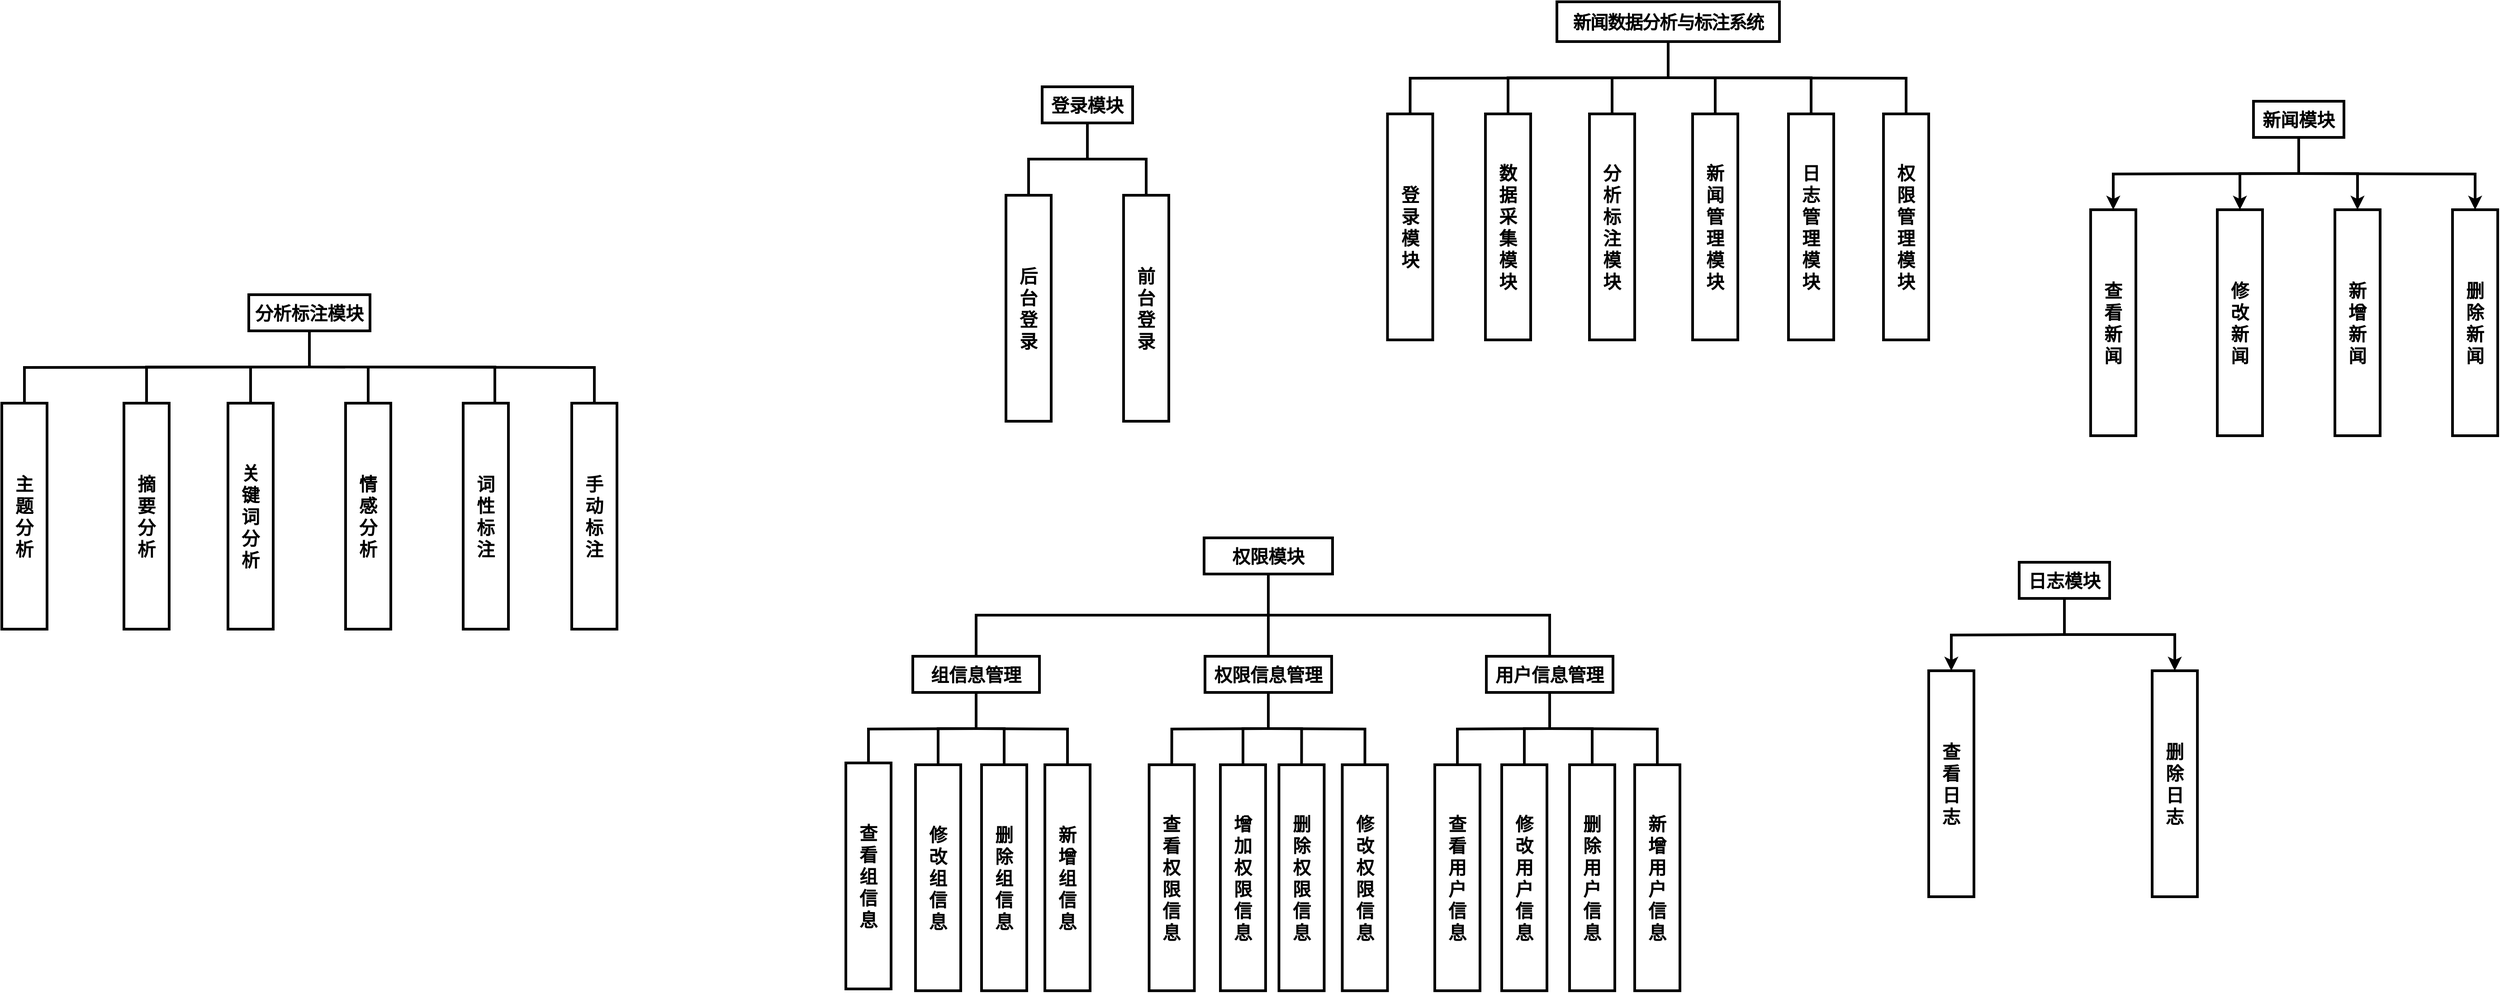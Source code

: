 <mxfile version="26.2.14">
  <diagram name="第 1 页" id="wNZx7SyFyyRfFWTo70jK">
    <mxGraphModel dx="2667" dy="729" grid="0" gridSize="10" guides="1" tooltips="1" connect="1" arrows="1" fold="1" page="0" pageScale="1" pageWidth="827" pageHeight="1169" math="0" shadow="0">
      <root>
        <mxCell id="0" />
        <mxCell id="1" parent="0" />
        <mxCell id="DOAJAbYyy1WLWtL5gkmH-6" style="edgeStyle=orthogonalEdgeStyle;rounded=0;orthogonalLoop=1;jettySize=auto;html=1;entryX=0.5;entryY=0;entryDx=0;entryDy=0;strokeWidth=3;fontSize=20;fontStyle=1;endArrow=none;startFill=0;" parent="1" target="DOAJAbYyy1WLWtL5gkmH-3" edge="1">
          <mxGeometry relative="1" as="geometry">
            <mxPoint x="440" y="250" as="sourcePoint" />
          </mxGeometry>
        </mxCell>
        <mxCell id="DOAJAbYyy1WLWtL5gkmH-7" style="edgeStyle=orthogonalEdgeStyle;rounded=0;orthogonalLoop=1;jettySize=auto;html=1;entryX=0.5;entryY=0;entryDx=0;entryDy=0;strokeWidth=3;fontSize=20;fontStyle=1;endArrow=none;startFill=0;" parent="1" source="DOAJAbYyy1WLWtL5gkmH-1" target="DOAJAbYyy1WLWtL5gkmH-2" edge="1">
          <mxGeometry relative="1" as="geometry" />
        </mxCell>
        <mxCell id="DOAJAbYyy1WLWtL5gkmH-9" style="edgeStyle=orthogonalEdgeStyle;rounded=0;orthogonalLoop=1;jettySize=auto;html=1;entryX=0.5;entryY=0;entryDx=0;entryDy=0;strokeWidth=3;fontSize=20;fontStyle=1;endArrow=none;startFill=0;" parent="1" target="DOAJAbYyy1WLWtL5gkmH-5" edge="1">
          <mxGeometry relative="1" as="geometry">
            <mxPoint x="440" y="250" as="sourcePoint" />
          </mxGeometry>
        </mxCell>
        <mxCell id="2Rs48mxPkC5bB08ID7a5-3" style="edgeStyle=orthogonalEdgeStyle;rounded=0;orthogonalLoop=1;jettySize=auto;html=1;exitX=0.5;exitY=1;exitDx=0;exitDy=0;strokeWidth=3;fontSize=20;fontStyle=1;endArrow=none;startFill=0;" parent="1" source="DOAJAbYyy1WLWtL5gkmH-1" target="2Rs48mxPkC5bB08ID7a5-1" edge="1">
          <mxGeometry relative="1" as="geometry" />
        </mxCell>
        <mxCell id="2Rs48mxPkC5bB08ID7a5-4" style="edgeStyle=orthogonalEdgeStyle;rounded=0;orthogonalLoop=1;jettySize=auto;html=1;entryX=0.5;entryY=0;entryDx=0;entryDy=0;exitX=0.5;exitY=1;exitDx=0;exitDy=0;strokeWidth=3;fontSize=20;fontStyle=1;endArrow=none;startFill=0;" parent="1" source="DOAJAbYyy1WLWtL5gkmH-1" target="DOAJAbYyy1WLWtL5gkmH-4" edge="1">
          <mxGeometry relative="1" as="geometry" />
        </mxCell>
        <mxCell id="2Rs48mxPkC5bB08ID7a5-6" style="edgeStyle=orthogonalEdgeStyle;rounded=0;orthogonalLoop=1;jettySize=auto;html=1;entryX=0.5;entryY=0;entryDx=0;entryDy=0;strokeWidth=3;fontSize=20;fontStyle=1;endArrow=none;startFill=0;" parent="1" source="DOAJAbYyy1WLWtL5gkmH-1" target="2Rs48mxPkC5bB08ID7a5-5" edge="1">
          <mxGeometry relative="1" as="geometry" />
        </mxCell>
        <mxCell id="DOAJAbYyy1WLWtL5gkmH-1" value="&lt;span lang=&quot;ZH-CN&quot; style=&quot;text-align: start; line-height: 24px; font-family: SimHei; letter-spacing: -0.65pt;&quot;&gt;&lt;font&gt;新闻数据分析与标注系统&lt;/font&gt;&lt;/span&gt;&lt;span style=&quot;text-align: start;&quot;&gt;&lt;/span&gt;" style="whiteSpace=wrap;html=1;align=center;strokeWidth=3;fontSize=20;fontStyle=1" parent="1" vertex="1">
          <mxGeometry x="319" y="166" width="246" height="44" as="geometry" />
        </mxCell>
        <mxCell id="DOAJAbYyy1WLWtL5gkmH-2" value="&lt;div&gt;分&lt;/div&gt;&lt;div&gt;析&lt;/div&gt;&lt;div&gt;标&lt;/div&gt;&lt;div&gt;注&lt;/div&gt;&lt;div&gt;模&lt;/div&gt;&lt;div&gt;块&lt;/div&gt;" style="whiteSpace=wrap;html=1;align=center;strokeWidth=3;fontSize=20;fontStyle=1" parent="1" vertex="1">
          <mxGeometry x="355" y="290" width="50" height="250" as="geometry" />
        </mxCell>
        <mxCell id="DOAJAbYyy1WLWtL5gkmH-3" value="&lt;div&gt;&lt;span style=&quot;background-color: transparent; color: light-dark(rgb(0, 0, 0), rgb(255, 255, 255));&quot;&gt;登&lt;/span&gt;&lt;/div&gt;&lt;div&gt;录&lt;/div&gt;&lt;div&gt;&lt;span style=&quot;background-color: transparent; color: light-dark(rgb(0, 0, 0), rgb(255, 255, 255));&quot;&gt;模&lt;/span&gt;&lt;/div&gt;&lt;div&gt;&lt;span style=&quot;background-color: transparent; color: light-dark(rgb(0, 0, 0), rgb(255, 255, 255));&quot;&gt;块&lt;/span&gt;&lt;/div&gt;" style="whiteSpace=wrap;html=1;align=center;strokeWidth=3;fontSize=20;fontStyle=1" parent="1" vertex="1">
          <mxGeometry x="131.75" y="290" width="50" height="250" as="geometry" />
        </mxCell>
        <mxCell id="DOAJAbYyy1WLWtL5gkmH-4" value="日&lt;div&gt;志&lt;/div&gt;&lt;div&gt;管&lt;/div&gt;&lt;div&gt;理&lt;/div&gt;&lt;div&gt;模&lt;/div&gt;&lt;div&gt;块&lt;/div&gt;" style="whiteSpace=wrap;html=1;align=center;strokeWidth=3;fontSize=20;fontStyle=1" parent="1" vertex="1">
          <mxGeometry x="575" y="290" width="50" height="250" as="geometry" />
        </mxCell>
        <mxCell id="DOAJAbYyy1WLWtL5gkmH-5" value="权&lt;div&gt;限&lt;/div&gt;&lt;div&gt;&lt;span style=&quot;background-color: transparent; color: light-dark(rgb(0, 0, 0), rgb(255, 255, 255));&quot;&gt;管&lt;/span&gt;&lt;/div&gt;&lt;div&gt;&lt;span style=&quot;background-color: transparent; color: light-dark(rgb(0, 0, 0), rgb(255, 255, 255));&quot;&gt;理&lt;/span&gt;&lt;/div&gt;&lt;div&gt;&lt;span style=&quot;background-color: transparent; color: light-dark(rgb(0, 0, 0), rgb(255, 255, 255));&quot;&gt;模&lt;/span&gt;&lt;/div&gt;&lt;div&gt;&lt;span style=&quot;background-color: transparent; color: light-dark(rgb(0, 0, 0), rgb(255, 255, 255));&quot;&gt;块&lt;/span&gt;&lt;/div&gt;" style="whiteSpace=wrap;html=1;align=center;strokeWidth=3;fontSize=20;fontStyle=1" parent="1" vertex="1">
          <mxGeometry x="680" y="290" width="50" height="250" as="geometry" />
        </mxCell>
        <mxCell id="DOAJAbYyy1WLWtL5gkmH-11" style="edgeStyle=orthogonalEdgeStyle;rounded=0;orthogonalLoop=1;jettySize=auto;html=1;entryX=0.5;entryY=0;entryDx=0;entryDy=0;strokeWidth=3;fontSize=20;fontStyle=1;endArrow=none;startFill=0;" parent="1" source="DOAJAbYyy1WLWtL5gkmH-14" target="DOAJAbYyy1WLWtL5gkmH-15" edge="1">
          <mxGeometry relative="1" as="geometry" />
        </mxCell>
        <mxCell id="DOAJAbYyy1WLWtL5gkmH-12" style="edgeStyle=orthogonalEdgeStyle;rounded=0;orthogonalLoop=1;jettySize=auto;html=1;entryX=0.5;entryY=0;entryDx=0;entryDy=0;strokeWidth=3;fontSize=20;fontStyle=1;endArrow=none;startFill=0;" parent="1" source="DOAJAbYyy1WLWtL5gkmH-14" target="DOAJAbYyy1WLWtL5gkmH-17" edge="1">
          <mxGeometry relative="1" as="geometry" />
        </mxCell>
        <mxCell id="DOAJAbYyy1WLWtL5gkmH-14" value="登录模块" style="whiteSpace=wrap;html=1;align=center;strokeWidth=3;fontSize=20;fontStyle=1" parent="1" vertex="1">
          <mxGeometry x="-250" y="260" width="100" height="40" as="geometry" />
        </mxCell>
        <mxCell id="DOAJAbYyy1WLWtL5gkmH-15" value="&lt;span style=&quot;background-color: transparent; color: light-dark(rgb(0, 0, 0), rgb(255, 255, 255));&quot;&gt;后&lt;/span&gt;&lt;div&gt;&lt;span style=&quot;background-color: transparent; color: light-dark(rgb(0, 0, 0), rgb(255, 255, 255));&quot;&gt;台&lt;/span&gt;&lt;/div&gt;&lt;div&gt;&lt;span style=&quot;background-color: transparent; color: light-dark(rgb(0, 0, 0), rgb(255, 255, 255));&quot;&gt;登&lt;/span&gt;&lt;div&gt;录&lt;/div&gt;&lt;/div&gt;" style="whiteSpace=wrap;html=1;align=center;strokeWidth=3;fontSize=20;fontStyle=1" parent="1" vertex="1">
          <mxGeometry x="-290" y="380" width="50" height="250" as="geometry" />
        </mxCell>
        <mxCell id="DOAJAbYyy1WLWtL5gkmH-17" value="前&lt;div&gt;台&lt;br&gt;&lt;div&gt;登&lt;/div&gt;&lt;div&gt;录&lt;/div&gt;&lt;/div&gt;" style="whiteSpace=wrap;html=1;align=center;strokeWidth=3;fontSize=20;fontStyle=1" parent="1" vertex="1">
          <mxGeometry x="-160" y="380" width="50" height="250" as="geometry" />
        </mxCell>
        <mxCell id="DOAJAbYyy1WLWtL5gkmH-56" style="edgeStyle=orthogonalEdgeStyle;rounded=0;orthogonalLoop=1;jettySize=auto;html=1;entryX=0.5;entryY=0;entryDx=0;entryDy=0;strokeWidth=3;fontSize=20;fontStyle=1;endArrow=none;startFill=0;" parent="1" target="DOAJAbYyy1WLWtL5gkmH-62" edge="1">
          <mxGeometry relative="1" as="geometry">
            <mxPoint x="-323" y="970" as="sourcePoint" />
          </mxGeometry>
        </mxCell>
        <mxCell id="DOAJAbYyy1WLWtL5gkmH-57" style="edgeStyle=orthogonalEdgeStyle;rounded=0;orthogonalLoop=1;jettySize=auto;html=1;entryX=0.5;entryY=0;entryDx=0;entryDy=0;strokeWidth=3;fontSize=20;fontStyle=1;endArrow=none;startFill=0;" parent="1" source="DOAJAbYyy1WLWtL5gkmH-60" target="DOAJAbYyy1WLWtL5gkmH-61" edge="1">
          <mxGeometry relative="1" as="geometry" />
        </mxCell>
        <mxCell id="DOAJAbYyy1WLWtL5gkmH-59" style="edgeStyle=orthogonalEdgeStyle;rounded=0;orthogonalLoop=1;jettySize=auto;html=1;entryX=0.5;entryY=0;entryDx=0;entryDy=0;strokeWidth=3;fontSize=20;fontStyle=1;endArrow=none;startFill=0;" parent="1" target="DOAJAbYyy1WLWtL5gkmH-64" edge="1">
          <mxGeometry relative="1" as="geometry">
            <mxPoint x="-323" y="970" as="sourcePoint" />
          </mxGeometry>
        </mxCell>
        <mxCell id="P7XNdEsVjHA1NqvzfbC5-4" style="edgeStyle=orthogonalEdgeStyle;rounded=0;orthogonalLoop=1;jettySize=auto;html=1;entryX=0.5;entryY=0;entryDx=0;entryDy=0;strokeWidth=3;fontStyle=1;fontSize=20;endArrow=none;startFill=0;" parent="1" source="DOAJAbYyy1WLWtL5gkmH-60" target="P7XNdEsVjHA1NqvzfbC5-3" edge="1">
          <mxGeometry relative="1" as="geometry" />
        </mxCell>
        <mxCell id="DOAJAbYyy1WLWtL5gkmH-60" value="组信息管理" style="whiteSpace=wrap;html=1;align=center;strokeWidth=3;fontSize=20;fontStyle=1" parent="1" vertex="1">
          <mxGeometry x="-393" y="890" width="140" height="40" as="geometry" />
        </mxCell>
        <mxCell id="DOAJAbYyy1WLWtL5gkmH-61" value="修&lt;div&gt;改&lt;/div&gt;&lt;div&gt;组&lt;/div&gt;&lt;div&gt;信&lt;/div&gt;&lt;div&gt;息&lt;/div&gt;" style="whiteSpace=wrap;html=1;align=center;strokeWidth=3;fontSize=20;fontStyle=1" parent="1" vertex="1">
          <mxGeometry x="-390" y="1010" width="50" height="250" as="geometry" />
        </mxCell>
        <mxCell id="DOAJAbYyy1WLWtL5gkmH-62" value="&lt;div&gt;查&lt;/div&gt;&lt;div&gt;看&lt;/div&gt;&lt;div&gt;组&lt;/div&gt;&lt;div&gt;信&lt;/div&gt;&lt;div&gt;息&lt;/div&gt;" style="whiteSpace=wrap;html=1;align=center;strokeWidth=3;fontSize=20;fontStyle=1" parent="1" vertex="1">
          <mxGeometry x="-467" y="1008" width="50" height="250" as="geometry" />
        </mxCell>
        <mxCell id="DOAJAbYyy1WLWtL5gkmH-64" value="&lt;span style=&quot;background-color: transparent; color: light-dark(rgb(0, 0, 0), rgb(255, 255, 255));&quot;&gt;新&lt;/span&gt;&lt;div&gt;&lt;span style=&quot;background-color: transparent; color: light-dark(rgb(0, 0, 0), rgb(255, 255, 255));&quot;&gt;增&lt;/span&gt;&lt;/div&gt;&lt;div&gt;&lt;span style=&quot;background-color: transparent; color: light-dark(rgb(0, 0, 0), rgb(255, 255, 255));&quot;&gt;组&lt;/span&gt;&lt;/div&gt;&lt;div&gt;&lt;span style=&quot;background-color: transparent; color: light-dark(rgb(0, 0, 0), rgb(255, 255, 255));&quot;&gt;信&lt;/span&gt;&lt;/div&gt;&lt;div&gt;&lt;span style=&quot;background-color: transparent; color: light-dark(rgb(0, 0, 0), rgb(255, 255, 255));&quot;&gt;息&lt;/span&gt;&lt;/div&gt;" style="whiteSpace=wrap;html=1;align=center;strokeWidth=3;fontSize=20;fontStyle=1" parent="1" vertex="1">
          <mxGeometry x="-247" y="1010" width="50" height="250" as="geometry" />
        </mxCell>
        <mxCell id="DOAJAbYyy1WLWtL5gkmH-65" style="edgeStyle=orthogonalEdgeStyle;rounded=0;orthogonalLoop=1;jettySize=auto;html=1;entryX=0.5;entryY=0;entryDx=0;entryDy=0;strokeWidth=3;fontSize=20;fontStyle=1;endArrow=none;startFill=0;" parent="1" target="DOAJAbYyy1WLWtL5gkmH-71" edge="1">
          <mxGeometry relative="1" as="geometry">
            <mxPoint x="311" y="970" as="sourcePoint" />
          </mxGeometry>
        </mxCell>
        <mxCell id="DOAJAbYyy1WLWtL5gkmH-66" style="edgeStyle=orthogonalEdgeStyle;rounded=0;orthogonalLoop=1;jettySize=auto;html=1;entryX=0.5;entryY=0;entryDx=0;entryDy=0;strokeWidth=3;fontSize=20;fontStyle=1;endArrow=none;startFill=0;" parent="1" source="DOAJAbYyy1WLWtL5gkmH-69" target="DOAJAbYyy1WLWtL5gkmH-70" edge="1">
          <mxGeometry relative="1" as="geometry" />
        </mxCell>
        <mxCell id="DOAJAbYyy1WLWtL5gkmH-68" style="edgeStyle=orthogonalEdgeStyle;rounded=0;orthogonalLoop=1;jettySize=auto;html=1;entryX=0.5;entryY=0;entryDx=0;entryDy=0;strokeWidth=3;fontSize=20;fontStyle=1;endArrow=none;startFill=0;" parent="1" target="DOAJAbYyy1WLWtL5gkmH-73" edge="1">
          <mxGeometry relative="1" as="geometry">
            <mxPoint x="311" y="970" as="sourcePoint" />
          </mxGeometry>
        </mxCell>
        <mxCell id="P7XNdEsVjHA1NqvzfbC5-6" style="edgeStyle=orthogonalEdgeStyle;rounded=0;orthogonalLoop=1;jettySize=auto;html=1;entryX=0.5;entryY=0;entryDx=0;entryDy=0;strokeWidth=3;fontStyle=1;fontSize=20;endArrow=none;startFill=0;" parent="1" source="DOAJAbYyy1WLWtL5gkmH-69" target="P7XNdEsVjHA1NqvzfbC5-5" edge="1">
          <mxGeometry relative="1" as="geometry" />
        </mxCell>
        <mxCell id="DOAJAbYyy1WLWtL5gkmH-69" value="用户信息管理" style="whiteSpace=wrap;html=1;align=center;strokeWidth=3;fontSize=20;fontStyle=1" parent="1" vertex="1">
          <mxGeometry x="241" y="890" width="140" height="40" as="geometry" />
        </mxCell>
        <mxCell id="DOAJAbYyy1WLWtL5gkmH-70" value="修&lt;div&gt;改&lt;/div&gt;&lt;div&gt;用&lt;/div&gt;&lt;div&gt;户&lt;/div&gt;&lt;div&gt;信&lt;/div&gt;&lt;div&gt;息&lt;/div&gt;" style="whiteSpace=wrap;html=1;align=center;strokeWidth=3;fontSize=20;fontStyle=1" parent="1" vertex="1">
          <mxGeometry x="258" y="1010" width="50" height="250" as="geometry" />
        </mxCell>
        <mxCell id="DOAJAbYyy1WLWtL5gkmH-71" value="&lt;div&gt;查&lt;/div&gt;&lt;div&gt;看&lt;/div&gt;&lt;div&gt;用&lt;/div&gt;&lt;div&gt;户&lt;/div&gt;&lt;div&gt;信&lt;/div&gt;&lt;div&gt;息&lt;/div&gt;" style="whiteSpace=wrap;html=1;align=center;strokeWidth=3;fontSize=20;fontStyle=1" parent="1" vertex="1">
          <mxGeometry x="184" y="1010" width="50" height="250" as="geometry" />
        </mxCell>
        <mxCell id="DOAJAbYyy1WLWtL5gkmH-73" value="&lt;span style=&quot;background-color: transparent; color: light-dark(rgb(0, 0, 0), rgb(255, 255, 255));&quot;&gt;新&lt;/span&gt;&lt;div&gt;&lt;span style=&quot;background-color: transparent; color: light-dark(rgb(0, 0, 0), rgb(255, 255, 255));&quot;&gt;增&lt;/span&gt;&lt;/div&gt;&lt;div&gt;&lt;span style=&quot;background-color: transparent; color: light-dark(rgb(0, 0, 0), rgb(255, 255, 255));&quot;&gt;用&lt;/span&gt;&lt;div&gt;户&lt;/div&gt;&lt;/div&gt;&lt;div&gt;信&lt;/div&gt;&lt;div&gt;息&lt;/div&gt;" style="whiteSpace=wrap;html=1;align=center;strokeWidth=3;fontSize=20;fontStyle=1" parent="1" vertex="1">
          <mxGeometry x="405" y="1010" width="50" height="250" as="geometry" />
        </mxCell>
        <mxCell id="DOAJAbYyy1WLWtL5gkmH-74" style="edgeStyle=orthogonalEdgeStyle;rounded=0;orthogonalLoop=1;jettySize=auto;html=1;entryX=0.5;entryY=0;entryDx=0;entryDy=0;strokeWidth=3;fontSize=20;fontStyle=1;endArrow=none;startFill=0;" parent="1" target="DOAJAbYyy1WLWtL5gkmH-80" edge="1">
          <mxGeometry relative="1" as="geometry">
            <mxPoint x="1.75" y="970" as="sourcePoint" />
          </mxGeometry>
        </mxCell>
        <mxCell id="DOAJAbYyy1WLWtL5gkmH-76" style="edgeStyle=orthogonalEdgeStyle;rounded=0;orthogonalLoop=1;jettySize=auto;html=1;entryX=0.5;entryY=0;entryDx=0;entryDy=0;strokeWidth=3;fontSize=20;fontStyle=1;endArrow=none;startFill=0;" parent="1" source="DOAJAbYyy1WLWtL5gkmH-78" target="DOAJAbYyy1WLWtL5gkmH-81" edge="1">
          <mxGeometry relative="1" as="geometry" />
        </mxCell>
        <mxCell id="DOAJAbYyy1WLWtL5gkmH-77" style="edgeStyle=orthogonalEdgeStyle;rounded=0;orthogonalLoop=1;jettySize=auto;html=1;entryX=0.5;entryY=0;entryDx=0;entryDy=0;strokeWidth=3;fontSize=20;fontStyle=1;endArrow=none;startFill=0;" parent="1" target="DOAJAbYyy1WLWtL5gkmH-82" edge="1">
          <mxGeometry relative="1" as="geometry">
            <mxPoint x="1.75" y="970" as="sourcePoint" />
          </mxGeometry>
        </mxCell>
        <mxCell id="P7XNdEsVjHA1NqvzfbC5-10" style="edgeStyle=orthogonalEdgeStyle;rounded=0;orthogonalLoop=1;jettySize=auto;html=1;strokeWidth=3;fontStyle=1;fontSize=20;endArrow=none;startFill=0;" parent="1" source="DOAJAbYyy1WLWtL5gkmH-78" target="P7XNdEsVjHA1NqvzfbC5-8" edge="1">
          <mxGeometry relative="1" as="geometry" />
        </mxCell>
        <mxCell id="DOAJAbYyy1WLWtL5gkmH-78" value="权限信息管理" style="whiteSpace=wrap;html=1;align=center;strokeWidth=3;fontSize=20;fontStyle=1" parent="1" vertex="1">
          <mxGeometry x="-70" y="890" width="140" height="40" as="geometry" />
        </mxCell>
        <mxCell id="DOAJAbYyy1WLWtL5gkmH-80" value="&lt;div&gt;查&lt;/div&gt;&lt;div&gt;看&lt;/div&gt;&lt;div&gt;权&lt;/div&gt;&lt;div&gt;限&lt;/div&gt;&lt;div&gt;信&lt;/div&gt;&lt;div&gt;息&lt;/div&gt;" style="whiteSpace=wrap;html=1;align=center;strokeWidth=3;fontSize=20;fontStyle=1" parent="1" vertex="1">
          <mxGeometry x="-131.75" y="1010" width="50" height="250" as="geometry" />
        </mxCell>
        <mxCell id="DOAJAbYyy1WLWtL5gkmH-81" value="删&lt;div&gt;除&lt;/div&gt;&lt;div&gt;权&lt;/div&gt;&lt;div&gt;限&lt;/div&gt;&lt;div&gt;信&lt;/div&gt;&lt;div&gt;息&lt;/div&gt;" style="whiteSpace=wrap;html=1;align=center;strokeWidth=3;fontSize=20;fontStyle=1" parent="1" vertex="1">
          <mxGeometry x="11.75" y="1010" width="50" height="250" as="geometry" />
        </mxCell>
        <mxCell id="DOAJAbYyy1WLWtL5gkmH-82" value="修&lt;div&gt;改&lt;/div&gt;&lt;div&gt;权&lt;/div&gt;&lt;div&gt;限&lt;/div&gt;&lt;div&gt;信&lt;/div&gt;&lt;div&gt;息&lt;/div&gt;" style="whiteSpace=wrap;html=1;align=center;strokeWidth=3;fontSize=20;fontStyle=1" parent="1" vertex="1">
          <mxGeometry x="81.75" y="1010" width="50" height="250" as="geometry" />
        </mxCell>
        <mxCell id="DOAJAbYyy1WLWtL5gkmH-84" style="edgeStyle=orthogonalEdgeStyle;rounded=0;orthogonalLoop=1;jettySize=auto;html=1;entryX=0.5;entryY=0;entryDx=0;entryDy=0;exitX=0.5;exitY=1;exitDx=0;exitDy=0;strokeWidth=3;fontSize=20;fontStyle=1;endArrow=none;startFill=0;" parent="1" source="DOAJAbYyy1WLWtL5gkmH-83" target="DOAJAbYyy1WLWtL5gkmH-60" edge="1">
          <mxGeometry relative="1" as="geometry" />
        </mxCell>
        <mxCell id="DOAJAbYyy1WLWtL5gkmH-85" style="edgeStyle=orthogonalEdgeStyle;rounded=0;orthogonalLoop=1;jettySize=auto;html=1;exitX=0.5;exitY=1;exitDx=0;exitDy=0;strokeWidth=3;fontSize=20;fontStyle=1;endArrow=none;startFill=0;" parent="1" source="DOAJAbYyy1WLWtL5gkmH-83" target="DOAJAbYyy1WLWtL5gkmH-69" edge="1">
          <mxGeometry relative="1" as="geometry" />
        </mxCell>
        <mxCell id="DOAJAbYyy1WLWtL5gkmH-87" style="rounded=0;orthogonalLoop=1;jettySize=auto;html=1;entryX=0.5;entryY=0;entryDx=0;entryDy=0;strokeWidth=3;fontSize=20;fontStyle=1;endArrow=none;startFill=0;" parent="1" source="DOAJAbYyy1WLWtL5gkmH-83" target="DOAJAbYyy1WLWtL5gkmH-78" edge="1">
          <mxGeometry relative="1" as="geometry" />
        </mxCell>
        <mxCell id="DOAJAbYyy1WLWtL5gkmH-83" value="权限模块" style="whiteSpace=wrap;html=1;align=center;strokeWidth=3;fontSize=20;fontStyle=1" parent="1" vertex="1">
          <mxGeometry x="-71" y="759" width="142" height="40" as="geometry" />
        </mxCell>
        <mxCell id="DOAJAbYyy1WLWtL5gkmH-88" style="edgeStyle=orthogonalEdgeStyle;rounded=0;orthogonalLoop=1;jettySize=auto;html=1;entryX=0.5;entryY=0;entryDx=0;entryDy=0;strokeWidth=3;fontSize=20;fontStyle=1" parent="1" target="DOAJAbYyy1WLWtL5gkmH-94" edge="1">
          <mxGeometry relative="1" as="geometry">
            <mxPoint x="880" y="866" as="sourcePoint" />
          </mxGeometry>
        </mxCell>
        <mxCell id="DOAJAbYyy1WLWtL5gkmH-89" style="edgeStyle=orthogonalEdgeStyle;rounded=0;orthogonalLoop=1;jettySize=auto;html=1;entryX=0.5;entryY=0;entryDx=0;entryDy=0;exitX=0.5;exitY=1;exitDx=0;exitDy=0;strokeWidth=3;fontSize=20;fontStyle=1" parent="1" source="DOAJAbYyy1WLWtL5gkmH-92" target="DOAJAbYyy1WLWtL5gkmH-93" edge="1">
          <mxGeometry relative="1" as="geometry" />
        </mxCell>
        <mxCell id="DOAJAbYyy1WLWtL5gkmH-92" value="日志模块" style="whiteSpace=wrap;html=1;align=center;strokeWidth=3;fontSize=20;fontStyle=1" parent="1" vertex="1">
          <mxGeometry x="830" y="786" width="100" height="40" as="geometry" />
        </mxCell>
        <mxCell id="DOAJAbYyy1WLWtL5gkmH-93" value="删&lt;div&gt;除&lt;/div&gt;&lt;div&gt;日&lt;/div&gt;&lt;div&gt;志&lt;/div&gt;" style="whiteSpace=wrap;html=1;align=center;strokeWidth=3;fontSize=20;fontStyle=1" parent="1" vertex="1">
          <mxGeometry x="977" y="906" width="50" height="250" as="geometry" />
        </mxCell>
        <mxCell id="DOAJAbYyy1WLWtL5gkmH-94" value="&lt;div&gt;查&lt;/div&gt;&lt;div&gt;看&lt;/div&gt;&lt;div&gt;日&lt;/div&gt;&lt;div&gt;志&lt;/div&gt;" style="whiteSpace=wrap;html=1;align=center;strokeWidth=3;fontSize=20;fontStyle=1" parent="1" vertex="1">
          <mxGeometry x="730" y="906" width="50" height="250" as="geometry" />
        </mxCell>
        <mxCell id="DOAJAbYyy1WLWtL5gkmH-97" style="edgeStyle=orthogonalEdgeStyle;rounded=0;orthogonalLoop=1;jettySize=auto;html=1;entryX=0.5;entryY=0;entryDx=0;entryDy=0;strokeWidth=3;fontSize=20;fontStyle=1" parent="1" target="DOAJAbYyy1WLWtL5gkmH-103" edge="1">
          <mxGeometry relative="1" as="geometry">
            <mxPoint x="1139" y="356" as="sourcePoint" />
          </mxGeometry>
        </mxCell>
        <mxCell id="DOAJAbYyy1WLWtL5gkmH-98" style="edgeStyle=orthogonalEdgeStyle;rounded=0;orthogonalLoop=1;jettySize=auto;html=1;entryX=0.5;entryY=0;entryDx=0;entryDy=0;strokeWidth=3;fontSize=20;fontStyle=1" parent="1" source="DOAJAbYyy1WLWtL5gkmH-101" target="DOAJAbYyy1WLWtL5gkmH-102" edge="1">
          <mxGeometry relative="1" as="geometry" />
        </mxCell>
        <mxCell id="DOAJAbYyy1WLWtL5gkmH-99" style="edgeStyle=orthogonalEdgeStyle;rounded=0;orthogonalLoop=1;jettySize=auto;html=1;entryX=0.5;entryY=0;entryDx=0;entryDy=0;strokeWidth=3;fontSize=20;fontStyle=1" parent="1" source="DOAJAbYyy1WLWtL5gkmH-101" target="DOAJAbYyy1WLWtL5gkmH-104" edge="1">
          <mxGeometry relative="1" as="geometry" />
        </mxCell>
        <mxCell id="DOAJAbYyy1WLWtL5gkmH-100" style="edgeStyle=orthogonalEdgeStyle;rounded=0;orthogonalLoop=1;jettySize=auto;html=1;entryX=0.5;entryY=0;entryDx=0;entryDy=0;strokeWidth=3;fontSize=20;fontStyle=1" parent="1" target="DOAJAbYyy1WLWtL5gkmH-105" edge="1">
          <mxGeometry relative="1" as="geometry">
            <mxPoint x="1139" y="356" as="sourcePoint" />
          </mxGeometry>
        </mxCell>
        <mxCell id="DOAJAbYyy1WLWtL5gkmH-101" value="新闻模块" style="whiteSpace=wrap;html=1;align=center;strokeWidth=3;fontSize=20;fontStyle=1" parent="1" vertex="1">
          <mxGeometry x="1089" y="276" width="100" height="40" as="geometry" />
        </mxCell>
        <mxCell id="DOAJAbYyy1WLWtL5gkmH-102" value="修&lt;div&gt;改&lt;/div&gt;&lt;div&gt;新&lt;/div&gt;&lt;div&gt;闻&lt;/div&gt;" style="whiteSpace=wrap;html=1;align=center;strokeWidth=3;fontSize=20;fontStyle=1" parent="1" vertex="1">
          <mxGeometry x="1049" y="396" width="50" height="250" as="geometry" />
        </mxCell>
        <mxCell id="DOAJAbYyy1WLWtL5gkmH-103" value="&lt;div&gt;查&lt;/div&gt;&lt;div&gt;看&lt;/div&gt;&lt;div&gt;新&lt;/div&gt;&lt;div&gt;闻&lt;/div&gt;" style="whiteSpace=wrap;html=1;align=center;strokeWidth=3;fontSize=20;fontStyle=1" parent="1" vertex="1">
          <mxGeometry x="909" y="396" width="50" height="250" as="geometry" />
        </mxCell>
        <mxCell id="DOAJAbYyy1WLWtL5gkmH-104" value="新&lt;div&gt;增&lt;/div&gt;&lt;div&gt;新&lt;/div&gt;&lt;div&gt;闻&lt;/div&gt;" style="whiteSpace=wrap;html=1;align=center;strokeWidth=3;fontSize=20;fontStyle=1" parent="1" vertex="1">
          <mxGeometry x="1179" y="396" width="50" height="250" as="geometry" />
        </mxCell>
        <mxCell id="DOAJAbYyy1WLWtL5gkmH-105" value="删&lt;div&gt;除&lt;/div&gt;&lt;div&gt;新&lt;/div&gt;&lt;div&gt;闻&lt;/div&gt;" style="whiteSpace=wrap;html=1;align=center;strokeWidth=3;fontSize=20;fontStyle=1" parent="1" vertex="1">
          <mxGeometry x="1309" y="396" width="50" height="250" as="geometry" />
        </mxCell>
        <mxCell id="tvbMSQ5SA4LCNX8znJJP-1" style="edgeStyle=orthogonalEdgeStyle;rounded=0;orthogonalLoop=1;jettySize=auto;html=1;entryX=0.5;entryY=0;entryDx=0;entryDy=0;fontSize=20;fontStyle=1;strokeWidth=3;endArrow=none;startFill=0;" parent="1" target="tvbMSQ5SA4LCNX8znJJP-7" edge="1">
          <mxGeometry relative="1" as="geometry">
            <mxPoint x="-1060" y="570" as="sourcePoint" />
          </mxGeometry>
        </mxCell>
        <mxCell id="tvbMSQ5SA4LCNX8znJJP-2" style="edgeStyle=orthogonalEdgeStyle;rounded=0;orthogonalLoop=1;jettySize=auto;html=1;entryX=0.5;entryY=0;entryDx=0;entryDy=0;fontSize=20;fontStyle=1;strokeWidth=3;endArrow=none;startFill=0;" parent="1" source="tvbMSQ5SA4LCNX8znJJP-5" target="tvbMSQ5SA4LCNX8znJJP-6" edge="1">
          <mxGeometry relative="1" as="geometry" />
        </mxCell>
        <mxCell id="tvbMSQ5SA4LCNX8znJJP-3" style="edgeStyle=orthogonalEdgeStyle;rounded=0;orthogonalLoop=1;jettySize=auto;html=1;entryX=0.5;entryY=0;entryDx=0;entryDy=0;fontSize=20;fontStyle=1;strokeWidth=3;endArrow=none;startFill=0;" parent="1" source="tvbMSQ5SA4LCNX8znJJP-5" target="tvbMSQ5SA4LCNX8znJJP-8" edge="1">
          <mxGeometry relative="1" as="geometry" />
        </mxCell>
        <mxCell id="tvbMSQ5SA4LCNX8znJJP-4" style="edgeStyle=orthogonalEdgeStyle;rounded=0;orthogonalLoop=1;jettySize=auto;html=1;entryX=0.5;entryY=0;entryDx=0;entryDy=0;fontSize=20;fontStyle=1;strokeWidth=3;endArrow=none;startFill=0;" parent="1" target="tvbMSQ5SA4LCNX8znJJP-9" edge="1">
          <mxGeometry relative="1" as="geometry">
            <mxPoint x="-1060" y="570" as="sourcePoint" />
          </mxGeometry>
        </mxCell>
        <mxCell id="tvbMSQ5SA4LCNX8znJJP-12" style="edgeStyle=orthogonalEdgeStyle;rounded=0;orthogonalLoop=1;jettySize=auto;html=1;entryX=0.5;entryY=0;entryDx=0;entryDy=0;fontSize=20;fontStyle=1;strokeWidth=3;endArrow=none;startFill=0;" parent="1" source="tvbMSQ5SA4LCNX8znJJP-5" target="tvbMSQ5SA4LCNX8znJJP-10" edge="1">
          <mxGeometry relative="1" as="geometry">
            <Array as="points">
              <mxPoint x="-1060" y="570" />
              <mxPoint x="-1240" y="570" />
            </Array>
          </mxGeometry>
        </mxCell>
        <mxCell id="tvbMSQ5SA4LCNX8znJJP-13" style="edgeStyle=orthogonalEdgeStyle;rounded=0;orthogonalLoop=1;jettySize=auto;html=1;fontSize=20;fontStyle=1;strokeWidth=3;endArrow=none;startFill=0;" parent="1" source="tvbMSQ5SA4LCNX8znJJP-5" target="tvbMSQ5SA4LCNX8znJJP-11" edge="1">
          <mxGeometry relative="1" as="geometry">
            <Array as="points">
              <mxPoint x="-1060" y="570" />
              <mxPoint x="-855" y="570" />
            </Array>
          </mxGeometry>
        </mxCell>
        <mxCell id="tvbMSQ5SA4LCNX8znJJP-5" value="分析标注模块" style="whiteSpace=wrap;html=1;align=center;fontSize=20;fontStyle=1;strokeWidth=3;" parent="1" vertex="1">
          <mxGeometry x="-1127" y="490" width="134" height="40" as="geometry" />
        </mxCell>
        <mxCell id="tvbMSQ5SA4LCNX8znJJP-6" value="关&lt;div&gt;键&lt;/div&gt;&lt;div&gt;词&lt;/div&gt;&lt;div&gt;&lt;span style=&quot;background-color: transparent; color: light-dark(rgb(0, 0, 0), rgb(255, 255, 255));&quot;&gt;分&lt;/span&gt;&lt;/div&gt;&lt;div&gt;&lt;span style=&quot;background-color: transparent; color: light-dark(rgb(0, 0, 0), rgb(255, 255, 255));&quot;&gt;析&lt;/span&gt;&lt;/div&gt;" style="whiteSpace=wrap;html=1;align=center;fontSize=20;fontStyle=1;strokeWidth=3;" parent="1" vertex="1">
          <mxGeometry x="-1150" y="610" width="50" height="250" as="geometry" />
        </mxCell>
        <mxCell id="tvbMSQ5SA4LCNX8znJJP-7" value="&lt;div&gt;主&lt;/div&gt;&lt;div&gt;题&lt;/div&gt;&lt;div&gt;分&lt;/div&gt;&lt;div&gt;析&lt;/div&gt;" style="whiteSpace=wrap;html=1;align=center;fontSize=20;fontStyle=1;strokeWidth=3;" parent="1" vertex="1">
          <mxGeometry x="-1400" y="610" width="50" height="250" as="geometry" />
        </mxCell>
        <mxCell id="tvbMSQ5SA4LCNX8znJJP-8" value="情&lt;div&gt;感&lt;/div&gt;&lt;div&gt;分&lt;/div&gt;&lt;div&gt;析&lt;/div&gt;" style="whiteSpace=wrap;html=1;align=center;fontSize=20;fontStyle=1;strokeWidth=3;" parent="1" vertex="1">
          <mxGeometry x="-1020" y="610" width="50" height="250" as="geometry" />
        </mxCell>
        <mxCell id="tvbMSQ5SA4LCNX8znJJP-9" value="手&lt;div&gt;动&lt;/div&gt;&lt;div&gt;标&lt;/div&gt;&lt;div&gt;注&lt;/div&gt;" style="whiteSpace=wrap;html=1;align=center;fontSize=20;fontStyle=1;strokeWidth=3;" parent="1" vertex="1">
          <mxGeometry x="-770" y="610" width="50" height="250" as="geometry" />
        </mxCell>
        <mxCell id="tvbMSQ5SA4LCNX8znJJP-10" value="摘&lt;div&gt;要&lt;/div&gt;&lt;div&gt;分&lt;/div&gt;&lt;div&gt;析&lt;/div&gt;" style="whiteSpace=wrap;html=1;align=center;fontSize=20;fontStyle=1;strokeWidth=3;" parent="1" vertex="1">
          <mxGeometry x="-1265" y="610" width="50" height="250" as="geometry" />
        </mxCell>
        <mxCell id="tvbMSQ5SA4LCNX8znJJP-11" value="词&lt;div&gt;性&lt;/div&gt;&lt;div&gt;标&lt;/div&gt;&lt;div&gt;注&lt;/div&gt;" style="whiteSpace=wrap;html=1;align=center;fontSize=20;fontStyle=1;strokeWidth=3;" parent="1" vertex="1">
          <mxGeometry x="-890" y="610" width="50" height="250" as="geometry" />
        </mxCell>
        <mxCell id="2Rs48mxPkC5bB08ID7a5-1" value="&lt;div&gt;数&lt;/div&gt;&lt;div&gt;据&lt;/div&gt;&lt;div&gt;采&lt;/div&gt;&lt;div&gt;集&lt;/div&gt;&lt;div&gt;模&lt;/div&gt;&lt;div&gt;块&lt;/div&gt;" style="whiteSpace=wrap;html=1;align=center;strokeWidth=3;fontSize=20;fontStyle=1" parent="1" vertex="1">
          <mxGeometry x="240" y="290" width="50" height="250" as="geometry" />
        </mxCell>
        <mxCell id="2Rs48mxPkC5bB08ID7a5-5" value="&lt;div&gt;新&lt;div&gt;闻&lt;/div&gt;&lt;div&gt;管&lt;/div&gt;&lt;div&gt;理&lt;/div&gt;&lt;div&gt;模&lt;/div&gt;&lt;div&gt;块&lt;/div&gt;&lt;/div&gt;" style="whiteSpace=wrap;html=1;align=center;strokeWidth=3;fontSize=20;fontStyle=1" parent="1" vertex="1">
          <mxGeometry x="469" y="290" width="50" height="250" as="geometry" />
        </mxCell>
        <mxCell id="P7XNdEsVjHA1NqvzfbC5-3" value="删&lt;div&gt;除&lt;/div&gt;&lt;div&gt;&lt;span style=&quot;background-color: transparent; color: light-dark(rgb(0, 0, 0), rgb(255, 255, 255));&quot;&gt;组&lt;/span&gt;&lt;/div&gt;&lt;div&gt;&lt;span style=&quot;background-color: transparent; color: light-dark(rgb(0, 0, 0), rgb(255, 255, 255));&quot;&gt;信&lt;/span&gt;&lt;/div&gt;&lt;div&gt;&lt;span style=&quot;background-color: transparent; color: light-dark(rgb(0, 0, 0), rgb(255, 255, 255));&quot;&gt;息&lt;/span&gt;&lt;/div&gt;" style="whiteSpace=wrap;html=1;align=center;strokeWidth=3;fontSize=20;fontStyle=1" parent="1" vertex="1">
          <mxGeometry x="-317" y="1010" width="50" height="250" as="geometry" />
        </mxCell>
        <mxCell id="P7XNdEsVjHA1NqvzfbC5-5" value="删&lt;div&gt;除&lt;/div&gt;&lt;div&gt;&lt;span style=&quot;background-color: transparent; color: light-dark(rgb(0, 0, 0), rgb(255, 255, 255));&quot;&gt;用&lt;/span&gt;&lt;/div&gt;&lt;div&gt;&lt;span style=&quot;background-color: transparent; color: light-dark(rgb(0, 0, 0), rgb(255, 255, 255));&quot;&gt;户&lt;/span&gt;&lt;/div&gt;&lt;div&gt;&lt;span style=&quot;background-color: transparent; color: light-dark(rgb(0, 0, 0), rgb(255, 255, 255));&quot;&gt;信&lt;/span&gt;&lt;/div&gt;&lt;div&gt;&lt;span style=&quot;background-color: transparent; color: light-dark(rgb(0, 0, 0), rgb(255, 255, 255));&quot;&gt;息&lt;/span&gt;&lt;/div&gt;" style="whiteSpace=wrap;html=1;align=center;strokeWidth=3;fontSize=20;fontStyle=1" parent="1" vertex="1">
          <mxGeometry x="333" y="1010" width="50" height="250" as="geometry" />
        </mxCell>
        <mxCell id="P7XNdEsVjHA1NqvzfbC5-8" value="增&lt;div&gt;加&lt;/div&gt;&lt;div&gt;权&lt;/div&gt;&lt;div&gt;限&lt;/div&gt;&lt;div&gt;信&lt;/div&gt;&lt;div&gt;息&lt;/div&gt;" style="whiteSpace=wrap;html=1;align=center;strokeWidth=3;fontSize=20;fontStyle=1" parent="1" vertex="1">
          <mxGeometry x="-53" y="1010" width="50" height="250" as="geometry" />
        </mxCell>
      </root>
    </mxGraphModel>
  </diagram>
</mxfile>

